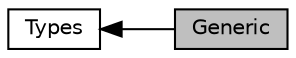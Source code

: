 digraph "Generic"
{
  edge [fontname="Helvetica",fontsize="10",labelfontname="Helvetica",labelfontsize="10"];
  node [fontname="Helvetica",fontsize="10",shape=record];
  rankdir=LR;
  Node0 [label="Generic",height=0.2,width=0.4,color="black", fillcolor="grey75", style="filled", fontcolor="black"];
  Node1 [label="Types",height=0.2,width=0.4,color="black", fillcolor="white", style="filled",URL="$group__c__api__types.html"];
  Node1->Node0 [shape=plaintext, dir="back", style="solid"];
}
